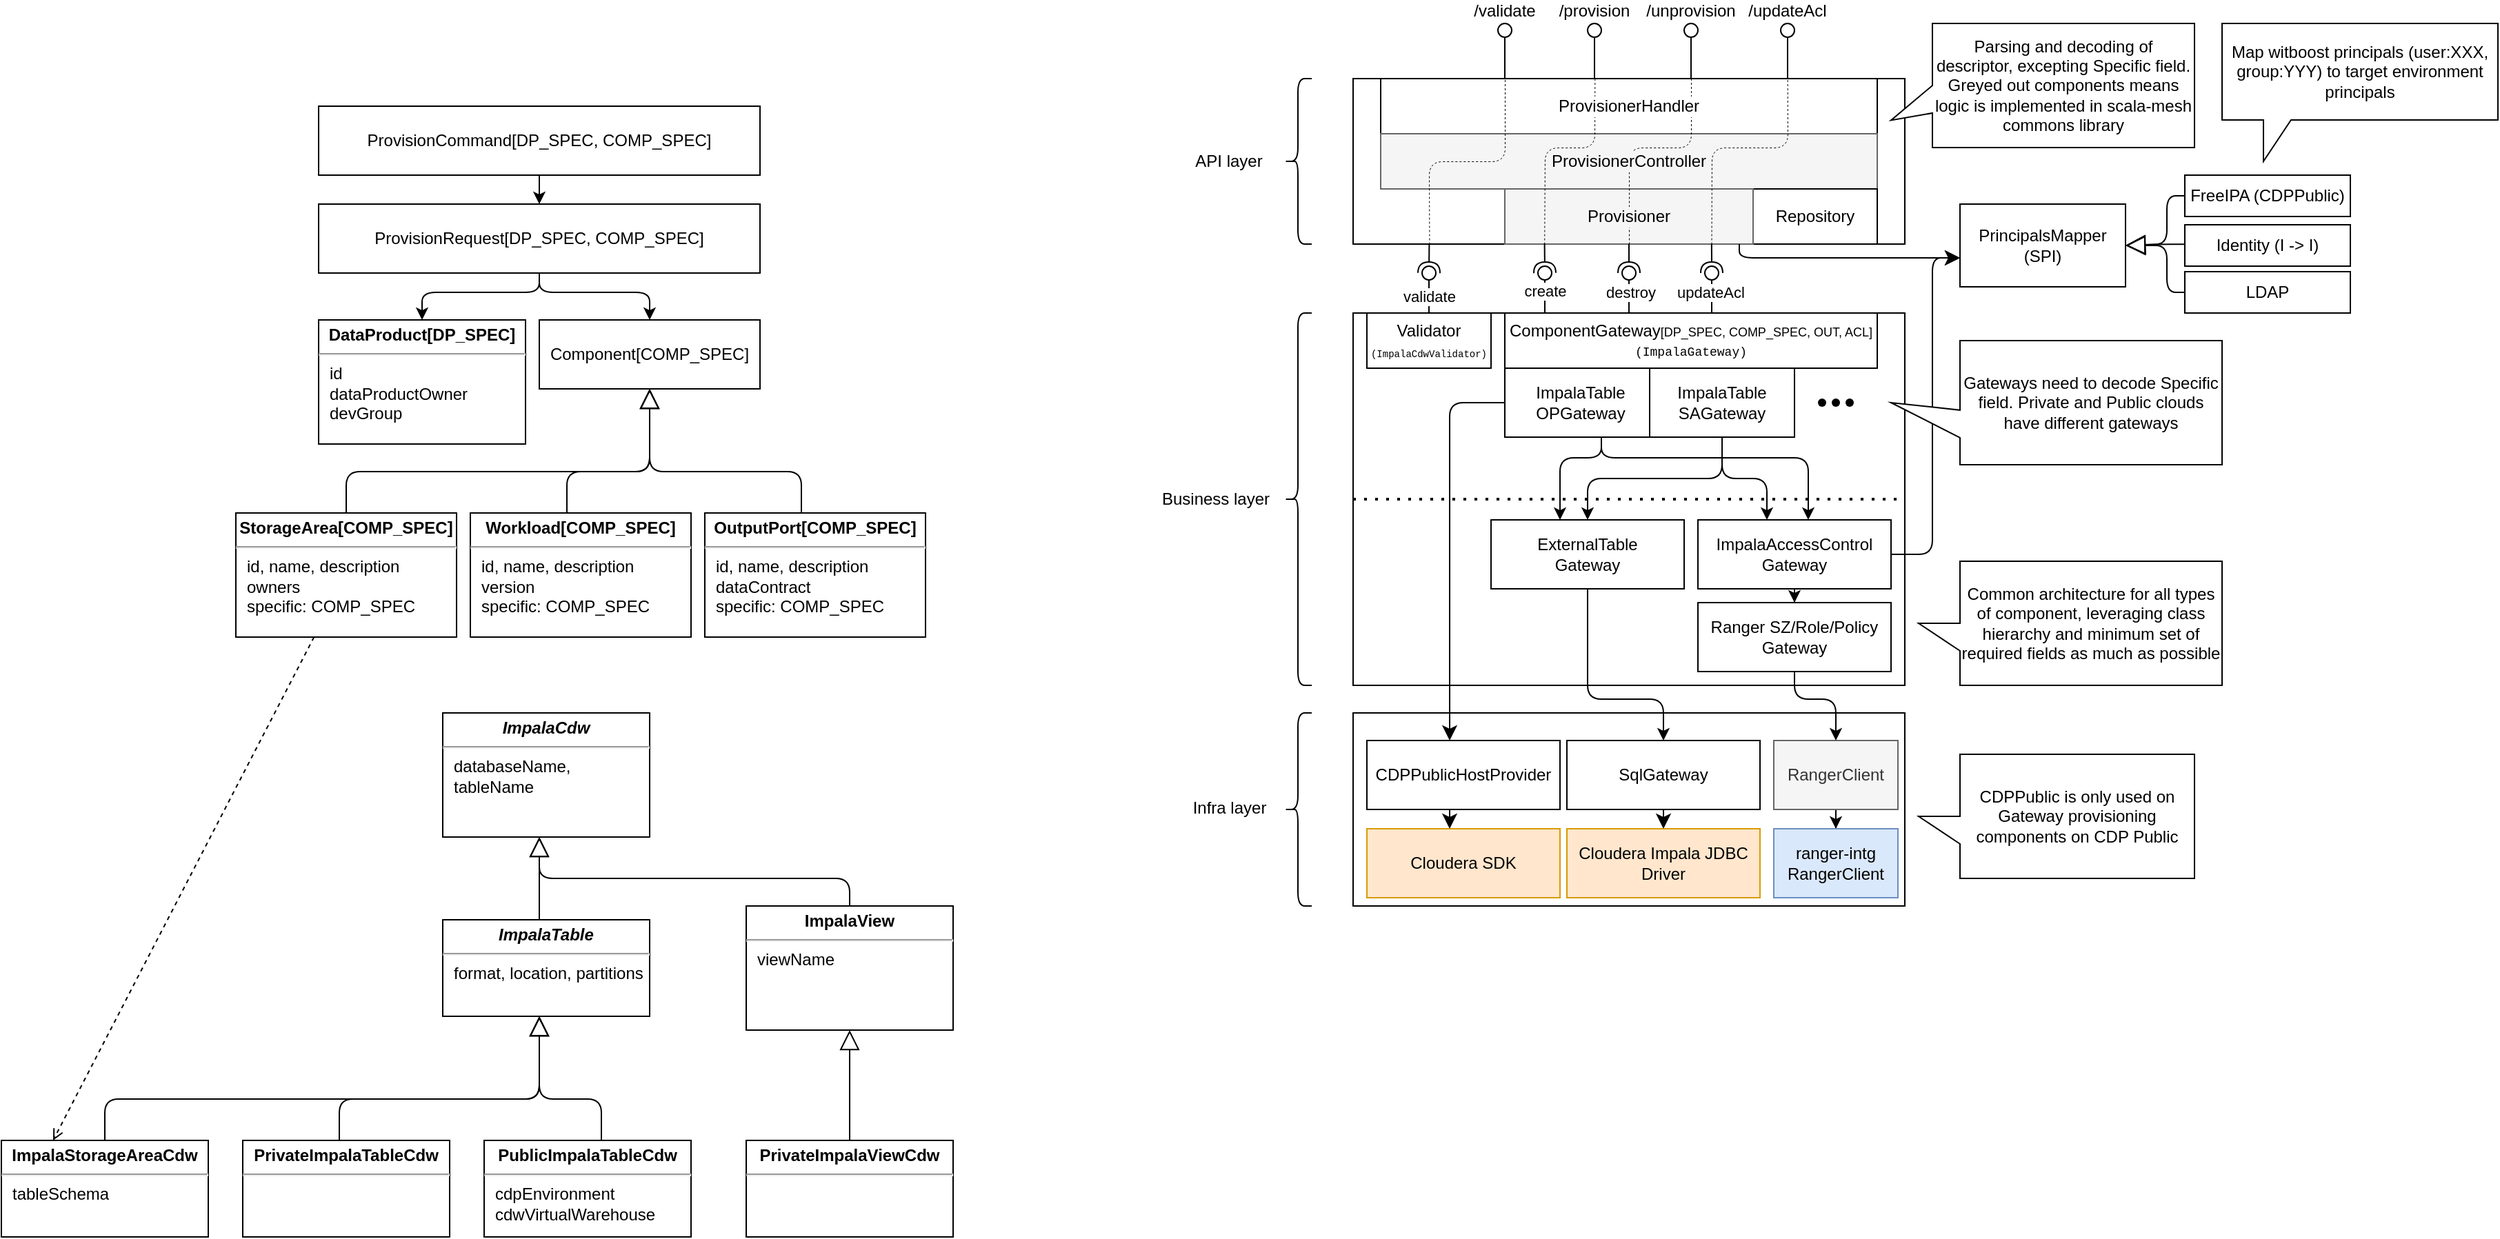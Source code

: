<mxfile version="21.2.8" type="device">
  <diagram name="Page-1" id="778nGikABLYzh-xob7s7">
    <mxGraphModel dx="2726" dy="998" grid="1" gridSize="10" guides="1" tooltips="1" connect="1" arrows="1" fold="1" page="1" pageScale="1" pageWidth="850" pageHeight="1100" math="0" shadow="0">
      <root>
        <mxCell id="0" />
        <mxCell id="1" parent="0" />
        <mxCell id="olzzQ1QHrfak2-U6HVVo-68" value="" style="rounded=0;whiteSpace=wrap;html=1;" parent="1" vertex="1">
          <mxGeometry x="160" y="580" width="400" height="140" as="geometry" />
        </mxCell>
        <mxCell id="olzzQ1QHrfak2-U6HVVo-1" value="" style="rounded=0;whiteSpace=wrap;html=1;" parent="1" vertex="1">
          <mxGeometry x="160" y="120" width="400" height="120" as="geometry" />
        </mxCell>
        <mxCell id="olzzQ1QHrfak2-U6HVVo-2" value="" style="shape=curlyBracket;whiteSpace=wrap;html=1;rounded=1;labelPosition=left;verticalLabelPosition=middle;align=right;verticalAlign=middle;" parent="1" vertex="1">
          <mxGeometry x="110" y="120" width="20" height="120" as="geometry" />
        </mxCell>
        <mxCell id="olzzQ1QHrfak2-U6HVVo-3" value="API layer" style="text;html=1;strokeColor=none;fillColor=none;align=center;verticalAlign=middle;whiteSpace=wrap;rounded=0;" parent="1" vertex="1">
          <mxGeometry x="40" y="165" width="60" height="30" as="geometry" />
        </mxCell>
        <mxCell id="olzzQ1QHrfak2-U6HVVo-4" value="" style="rounded=0;whiteSpace=wrap;html=1;" parent="1" vertex="1">
          <mxGeometry x="180" y="120" width="360" height="40" as="geometry" />
        </mxCell>
        <mxCell id="olzzQ1QHrfak2-U6HVVo-5" value="" style="rounded=0;whiteSpace=wrap;html=1;fillColor=#f5f5f5;fontColor=#333333;strokeColor=#666666;" parent="1" vertex="1">
          <mxGeometry x="180" y="160" width="360" height="40" as="geometry" />
        </mxCell>
        <mxCell id="olzzQ1QHrfak2-U6HVVo-7" value="Repository" style="rounded=0;whiteSpace=wrap;html=1;" parent="1" vertex="1">
          <mxGeometry x="450" y="200" width="90" height="40" as="geometry" />
        </mxCell>
        <mxCell id="olzzQ1QHrfak2-U6HVVo-8" value="" style="rounded=0;whiteSpace=wrap;html=1;fillColor=#f5f5f5;fontColor=#333333;strokeColor=#666666;" parent="1" vertex="1">
          <mxGeometry x="270" y="200" width="180" height="40" as="geometry" />
        </mxCell>
        <mxCell id="olzzQ1QHrfak2-U6HVVo-9" value="" style="rounded=0;whiteSpace=wrap;html=1;" parent="1" vertex="1">
          <mxGeometry x="160" y="290" width="400" height="270" as="geometry" />
        </mxCell>
        <mxCell id="olzzQ1QHrfak2-U6HVVo-10" value="ComponentGateway&lt;font style=&quot;font-size: 9px;&quot;&gt;[DP_SPEC, COMP_SPEC, OUT, ACL]&lt;/font&gt;&lt;br&gt;&lt;font style=&quot;font-size: 9px;&quot; face=&quot;Courier New&quot;&gt;(ImpalaGateway)&lt;/font&gt;" style="rounded=0;whiteSpace=wrap;html=1;" parent="1" vertex="1">
          <mxGeometry x="270" y="290" width="270" height="40" as="geometry" />
        </mxCell>
        <mxCell id="olzzQ1QHrfak2-U6HVVo-12" value="" style="rounded=0;orthogonalLoop=1;jettySize=auto;html=1;endArrow=halfCircle;endFill=0;entryX=0.5;entryY=0.5;endSize=6;strokeWidth=1;sketch=0;" parent="1" source="olzzQ1QHrfak2-U6HVVo-8" target="olzzQ1QHrfak2-U6HVVo-13" edge="1">
          <mxGeometry relative="1" as="geometry">
            <mxPoint x="310" y="275" as="sourcePoint" />
          </mxGeometry>
        </mxCell>
        <mxCell id="olzzQ1QHrfak2-U6HVVo-50" style="edgeStyle=orthogonalEdgeStyle;rounded=0;orthogonalLoop=1;jettySize=auto;html=1;endArrow=none;endFill=0;" parent="1" source="olzzQ1QHrfak2-U6HVVo-13" target="olzzQ1QHrfak2-U6HVVo-10" edge="1">
          <mxGeometry relative="1" as="geometry">
            <Array as="points">
              <mxPoint x="360" y="280" />
              <mxPoint x="360" y="280" />
            </Array>
          </mxGeometry>
        </mxCell>
        <mxCell id="olzzQ1QHrfak2-U6HVVo-51" value="destroy" style="edgeLabel;html=1;align=center;verticalAlign=middle;resizable=0;points=[];" parent="olzzQ1QHrfak2-U6HVVo-50" vertex="1" connectable="0">
          <mxGeometry x="-0.282" y="1" relative="1" as="geometry">
            <mxPoint as="offset" />
          </mxGeometry>
        </mxCell>
        <mxCell id="olzzQ1QHrfak2-U6HVVo-13" value="" style="ellipse;whiteSpace=wrap;html=1;align=center;aspect=fixed;resizable=0;points=[];outlineConnect=0;sketch=0;" parent="1" vertex="1">
          <mxGeometry x="355" y="256" width="10" height="10" as="geometry" />
        </mxCell>
        <mxCell id="olzzQ1QHrfak2-U6HVVo-18" value="" style="rounded=0;orthogonalLoop=1;jettySize=auto;html=1;endArrow=halfCircle;endFill=0;entryX=0.5;entryY=0.5;endSize=6;strokeWidth=1;sketch=0;exitX=0.833;exitY=1.001;exitDx=0;exitDy=0;exitPerimeter=0;" parent="1" source="olzzQ1QHrfak2-U6HVVo-8" target="olzzQ1QHrfak2-U6HVVo-19" edge="1">
          <mxGeometry relative="1" as="geometry">
            <mxPoint x="445" y="275" as="sourcePoint" />
          </mxGeometry>
        </mxCell>
        <mxCell id="olzzQ1QHrfak2-U6HVVo-52" style="edgeStyle=orthogonalEdgeStyle;rounded=0;orthogonalLoop=1;jettySize=auto;html=1;endArrow=none;endFill=0;" parent="1" source="olzzQ1QHrfak2-U6HVVo-19" target="olzzQ1QHrfak2-U6HVVo-10" edge="1">
          <mxGeometry relative="1" as="geometry">
            <Array as="points">
              <mxPoint x="420" y="290" />
              <mxPoint x="420" y="290" />
            </Array>
          </mxGeometry>
        </mxCell>
        <mxCell id="olzzQ1QHrfak2-U6HVVo-53" value="updateAcl" style="edgeLabel;html=1;align=center;verticalAlign=middle;resizable=0;points=[];" parent="olzzQ1QHrfak2-U6HVVo-52" vertex="1" connectable="0">
          <mxGeometry x="-0.244" y="-1" relative="1" as="geometry">
            <mxPoint as="offset" />
          </mxGeometry>
        </mxCell>
        <mxCell id="olzzQ1QHrfak2-U6HVVo-19" value="" style="ellipse;whiteSpace=wrap;html=1;align=center;aspect=fixed;resizable=0;points=[];outlineConnect=0;sketch=0;" parent="1" vertex="1">
          <mxGeometry x="415" y="256" width="10" height="10" as="geometry" />
        </mxCell>
        <mxCell id="olzzQ1QHrfak2-U6HVVo-24" value="" style="rounded=0;orthogonalLoop=1;jettySize=auto;html=1;endArrow=halfCircle;endFill=0;entryX=0.5;entryY=0.5;endSize=6;strokeWidth=1;sketch=0;exitX=0.16;exitY=0.992;exitDx=0;exitDy=0;exitPerimeter=0;" parent="1" source="olzzQ1QHrfak2-U6HVVo-8" target="olzzQ1QHrfak2-U6HVVo-25" edge="1">
          <mxGeometry relative="1" as="geometry">
            <mxPoint x="310" y="285" as="sourcePoint" />
          </mxGeometry>
        </mxCell>
        <mxCell id="olzzQ1QHrfak2-U6HVVo-48" style="edgeStyle=orthogonalEdgeStyle;rounded=0;orthogonalLoop=1;jettySize=auto;html=1;endArrow=none;endFill=0;" parent="1" source="olzzQ1QHrfak2-U6HVVo-25" target="olzzQ1QHrfak2-U6HVVo-10" edge="1">
          <mxGeometry relative="1" as="geometry">
            <Array as="points">
              <mxPoint x="299" y="290" />
              <mxPoint x="299" y="290" />
            </Array>
          </mxGeometry>
        </mxCell>
        <mxCell id="olzzQ1QHrfak2-U6HVVo-49" value="create" style="edgeLabel;html=1;align=center;verticalAlign=middle;resizable=0;points=[];" parent="olzzQ1QHrfak2-U6HVVo-48" vertex="1" connectable="0">
          <mxGeometry x="-0.337" relative="1" as="geometry">
            <mxPoint as="offset" />
          </mxGeometry>
        </mxCell>
        <mxCell id="olzzQ1QHrfak2-U6HVVo-25" value="" style="ellipse;whiteSpace=wrap;html=1;align=center;aspect=fixed;resizable=0;points=[];outlineConnect=0;sketch=0;" parent="1" vertex="1">
          <mxGeometry x="294" y="256" width="10" height="10" as="geometry" />
        </mxCell>
        <mxCell id="olzzQ1QHrfak2-U6HVVo-26" value="" style="rounded=0;orthogonalLoop=1;jettySize=auto;html=1;endArrow=none;endFill=0;sketch=0;sourcePerimeterSpacing=0;targetPerimeterSpacing=0;exitX=0.25;exitY=0;exitDx=0;exitDy=0;" parent="1" source="olzzQ1QHrfak2-U6HVVo-4" target="olzzQ1QHrfak2-U6HVVo-28" edge="1">
          <mxGeometry relative="1" as="geometry">
            <mxPoint x="254" y="65" as="sourcePoint" />
            <mxPoint x="350" y="80" as="targetPoint" />
          </mxGeometry>
        </mxCell>
        <mxCell id="olzzQ1QHrfak2-U6HVVo-28" value="/validate" style="ellipse;whiteSpace=wrap;html=1;align=center;aspect=fixed;resizable=0;points=[];outlineConnect=0;sketch=0;labelPosition=center;verticalLabelPosition=top;verticalAlign=bottom;" parent="1" vertex="1">
          <mxGeometry x="265" y="80" width="10" height="10" as="geometry" />
        </mxCell>
        <mxCell id="olzzQ1QHrfak2-U6HVVo-34" style="edgeStyle=orthogonalEdgeStyle;rounded=0;orthogonalLoop=1;jettySize=auto;html=1;endArrow=none;endFill=0;" parent="1" source="olzzQ1QHrfak2-U6HVVo-31" target="olzzQ1QHrfak2-U6HVVo-4" edge="1">
          <mxGeometry relative="1" as="geometry">
            <Array as="points">
              <mxPoint x="335" y="120" />
              <mxPoint x="335" y="120" />
            </Array>
          </mxGeometry>
        </mxCell>
        <mxCell id="olzzQ1QHrfak2-U6HVVo-31" value="/provision" style="ellipse;whiteSpace=wrap;html=1;align=center;aspect=fixed;resizable=0;points=[];outlineConnect=0;sketch=0;labelPosition=center;verticalLabelPosition=top;verticalAlign=bottom;direction=south;" parent="1" vertex="1">
          <mxGeometry x="330" y="80" width="10" height="10" as="geometry" />
        </mxCell>
        <mxCell id="olzzQ1QHrfak2-U6HVVo-35" style="edgeStyle=orthogonalEdgeStyle;rounded=0;orthogonalLoop=1;jettySize=auto;html=1;endArrow=none;endFill=0;" parent="1" source="olzzQ1QHrfak2-U6HVVo-32" target="olzzQ1QHrfak2-U6HVVo-4" edge="1">
          <mxGeometry relative="1" as="geometry">
            <Array as="points">
              <mxPoint x="405" y="110" />
              <mxPoint x="405" y="110" />
            </Array>
          </mxGeometry>
        </mxCell>
        <mxCell id="olzzQ1QHrfak2-U6HVVo-32" value="/unprovision" style="ellipse;whiteSpace=wrap;html=1;align=center;aspect=fixed;resizable=0;points=[];outlineConnect=0;sketch=0;labelPosition=center;verticalLabelPosition=top;verticalAlign=bottom;" parent="1" vertex="1">
          <mxGeometry x="400" y="80" width="10" height="10" as="geometry" />
        </mxCell>
        <mxCell id="olzzQ1QHrfak2-U6HVVo-36" style="edgeStyle=orthogonalEdgeStyle;rounded=0;orthogonalLoop=1;jettySize=auto;html=1;endArrow=none;endFill=0;" parent="1" source="olzzQ1QHrfak2-U6HVVo-33" target="olzzQ1QHrfak2-U6HVVo-4" edge="1">
          <mxGeometry relative="1" as="geometry">
            <Array as="points">
              <mxPoint x="475" y="110" />
              <mxPoint x="475" y="110" />
            </Array>
          </mxGeometry>
        </mxCell>
        <mxCell id="olzzQ1QHrfak2-U6HVVo-33" value="/updateAcl" style="ellipse;whiteSpace=wrap;html=1;align=center;aspect=fixed;resizable=0;points=[];outlineConnect=0;sketch=0;labelPosition=center;verticalLabelPosition=top;verticalAlign=bottom;" parent="1" vertex="1">
          <mxGeometry x="470" y="80" width="10" height="10" as="geometry" />
        </mxCell>
        <mxCell id="olzzQ1QHrfak2-U6HVVo-37" value="" style="endArrow=none;html=1;rounded=1;entryX=0.25;entryY=0;entryDx=0;entryDy=0;dashed=1;strokeWidth=0.5;exitX=0.138;exitY=1;exitDx=0;exitDy=0;exitPerimeter=0;" parent="1" source="olzzQ1QHrfak2-U6HVVo-1" target="olzzQ1QHrfak2-U6HVVo-4" edge="1">
          <mxGeometry width="50" height="50" relative="1" as="geometry">
            <mxPoint x="180" y="100" as="sourcePoint" />
            <mxPoint x="230" y="50" as="targetPoint" />
            <Array as="points">
              <mxPoint x="215" y="180" />
              <mxPoint x="270" y="180" />
            </Array>
          </mxGeometry>
        </mxCell>
        <mxCell id="olzzQ1QHrfak2-U6HVVo-38" value="" style="endArrow=none;html=1;rounded=1;exitX=0.159;exitY=1.001;exitDx=0;exitDy=0;dashed=1;entryX=0.431;entryY=0.001;entryDx=0;entryDy=0;entryPerimeter=0;exitPerimeter=0;strokeWidth=0.5;" parent="1" source="olzzQ1QHrfak2-U6HVVo-8" target="olzzQ1QHrfak2-U6HVVo-4" edge="1">
          <mxGeometry width="50" height="50" relative="1" as="geometry">
            <mxPoint x="298.26" y="240.2" as="sourcePoint" />
            <mxPoint x="334.08" y="120.2" as="targetPoint" />
            <Array as="points">
              <mxPoint x="299" y="170" />
              <mxPoint x="335" y="170" />
            </Array>
          </mxGeometry>
        </mxCell>
        <mxCell id="olzzQ1QHrfak2-U6HVVo-44" value="" style="endArrow=none;html=1;rounded=1;exitX=0.5;exitY=1;exitDx=0;exitDy=0;dashed=1;entryX=0.625;entryY=0.007;entryDx=0;entryDy=0;entryPerimeter=0;strokeWidth=0.5;" parent="1" source="olzzQ1QHrfak2-U6HVVo-8" target="olzzQ1QHrfak2-U6HVVo-4" edge="1">
          <mxGeometry width="50" height="50" relative="1" as="geometry">
            <mxPoint x="309" y="250" as="sourcePoint" />
            <mxPoint x="345" y="130" as="targetPoint" />
            <Array as="points">
              <mxPoint x="360" y="170" />
              <mxPoint x="405" y="170" />
            </Array>
          </mxGeometry>
        </mxCell>
        <mxCell id="olzzQ1QHrfak2-U6HVVo-45" value="" style="endArrow=none;html=1;rounded=1;exitX=0.832;exitY=1;exitDx=0;exitDy=0;dashed=1;entryX=0.819;entryY=-0.005;entryDx=0;entryDy=0;entryPerimeter=0;exitPerimeter=0;strokeWidth=0.5;" parent="1" source="olzzQ1QHrfak2-U6HVVo-8" target="olzzQ1QHrfak2-U6HVVo-4" edge="1">
          <mxGeometry width="50" height="50" relative="1" as="geometry">
            <mxPoint x="370" y="250" as="sourcePoint" />
            <mxPoint x="415" y="130" as="targetPoint" />
            <Array as="points">
              <mxPoint x="420" y="170" />
              <mxPoint x="475" y="170" />
            </Array>
          </mxGeometry>
        </mxCell>
        <mxCell id="olzzQ1QHrfak2-U6HVVo-43" value="ProvisionerController" style="text;html=1;strokeColor=none;fillColor=none;align=center;verticalAlign=middle;whiteSpace=wrap;rounded=0;labelBackgroundColor=#f5f5f5;" parent="1" vertex="1">
          <mxGeometry x="330" y="165" width="60" height="30" as="geometry" />
        </mxCell>
        <mxCell id="olzzQ1QHrfak2-U6HVVo-46" value="Provisioner" style="text;strokeColor=none;fillColor=none;align=center;verticalAlign=middle;whiteSpace=wrap;rounded=0;labelBackgroundColor=#f5f5f5;" parent="1" vertex="1">
          <mxGeometry x="330" y="205" width="60" height="30" as="geometry" />
        </mxCell>
        <mxCell id="olzzQ1QHrfak2-U6HVVo-47" value="" style="shape=curlyBracket;whiteSpace=wrap;html=1;rounded=1;labelPosition=left;verticalLabelPosition=middle;align=right;verticalAlign=middle;" parent="1" vertex="1">
          <mxGeometry x="110" y="290" width="20" height="270" as="geometry" />
        </mxCell>
        <mxCell id="olzzQ1QHrfak2-U6HVVo-6" value="Validator&lt;br&gt;&lt;font style=&quot;font-size: 7px;&quot; face=&quot;Courier New&quot;&gt;(ImpalaCdwValidator)&lt;/font&gt;" style="rounded=0;whiteSpace=wrap;html=1;" parent="1" vertex="1">
          <mxGeometry x="170" y="290" width="90" height="40" as="geometry" />
        </mxCell>
        <mxCell id="olzzQ1QHrfak2-U6HVVo-55" value="validate" style="rounded=0;orthogonalLoop=1;jettySize=auto;html=1;endArrow=none;endFill=0;sketch=0;sourcePerimeterSpacing=0;targetPerimeterSpacing=0;" parent="1" source="olzzQ1QHrfak2-U6HVVo-6" target="olzzQ1QHrfak2-U6HVVo-57" edge="1">
          <mxGeometry relative="1" as="geometry">
            <mxPoint x="180" y="261" as="sourcePoint" />
          </mxGeometry>
        </mxCell>
        <mxCell id="olzzQ1QHrfak2-U6HVVo-56" value="" style="rounded=0;orthogonalLoop=1;jettySize=auto;html=1;endArrow=halfCircle;endFill=0;entryX=0.5;entryY=0.5;endSize=6;strokeWidth=1;sketch=0;exitX=0.138;exitY=1;exitDx=0;exitDy=0;exitPerimeter=0;" parent="1" source="olzzQ1QHrfak2-U6HVVo-1" target="olzzQ1QHrfak2-U6HVVo-57" edge="1">
          <mxGeometry relative="1" as="geometry">
            <mxPoint x="220" y="261" as="sourcePoint" />
          </mxGeometry>
        </mxCell>
        <mxCell id="olzzQ1QHrfak2-U6HVVo-57" value="" style="ellipse;whiteSpace=wrap;html=1;align=center;aspect=fixed;resizable=0;points=[];outlineConnect=0;sketch=0;" parent="1" vertex="1">
          <mxGeometry x="210" y="256" width="10" height="10" as="geometry" />
        </mxCell>
        <mxCell id="olzzQ1QHrfak2-U6HVVo-58" value="Business layer" style="text;html=1;align=center;verticalAlign=middle;resizable=0;points=[];autosize=1;strokeColor=none;fillColor=none;" parent="1" vertex="1">
          <mxGeometry x="10" y="410" width="100" height="30" as="geometry" />
        </mxCell>
        <mxCell id="olzzQ1QHrfak2-U6HVVo-75" style="edgeStyle=orthogonalEdgeStyle;rounded=1;orthogonalLoop=1;jettySize=auto;html=1;" parent="1" source="olzzQ1QHrfak2-U6HVVo-59" target="olzzQ1QHrfak2-U6HVVo-65" edge="1">
          <mxGeometry relative="1" as="geometry">
            <mxPoint x="340" y="378" as="sourcePoint" />
            <mxPoint x="310" y="398" as="targetPoint" />
            <Array as="points">
              <mxPoint x="340" y="395" />
              <mxPoint x="490" y="395" />
            </Array>
          </mxGeometry>
        </mxCell>
        <mxCell id="olzzQ1QHrfak2-U6HVVo-76" style="edgeStyle=orthogonalEdgeStyle;rounded=1;orthogonalLoop=1;jettySize=auto;html=1;" parent="1" source="olzzQ1QHrfak2-U6HVVo-59" target="olzzQ1QHrfak2-U6HVVo-66" edge="1">
          <mxGeometry relative="1" as="geometry">
            <Array as="points">
              <mxPoint x="340" y="395" />
              <mxPoint x="310" y="395" />
            </Array>
          </mxGeometry>
        </mxCell>
        <mxCell id="olzzQ1QHrfak2-U6HVVo-59" value="ImpalaTable&lt;br&gt;OPGateway" style="rounded=0;whiteSpace=wrap;html=1;" parent="1" vertex="1">
          <mxGeometry x="270" y="330" width="110" height="50" as="geometry" />
        </mxCell>
        <mxCell id="olzzQ1QHrfak2-U6HVVo-77" style="edgeStyle=orthogonalEdgeStyle;rounded=1;orthogonalLoop=1;jettySize=auto;html=1;" parent="1" source="olzzQ1QHrfak2-U6HVVo-60" target="olzzQ1QHrfak2-U6HVVo-65" edge="1">
          <mxGeometry relative="1" as="geometry">
            <Array as="points">
              <mxPoint x="427" y="410" />
              <mxPoint x="460" y="410" />
            </Array>
          </mxGeometry>
        </mxCell>
        <mxCell id="olzzQ1QHrfak2-U6HVVo-78" style="edgeStyle=orthogonalEdgeStyle;rounded=1;orthogonalLoop=1;jettySize=auto;html=1;" parent="1" source="olzzQ1QHrfak2-U6HVVo-60" target="olzzQ1QHrfak2-U6HVVo-66" edge="1">
          <mxGeometry relative="1" as="geometry">
            <Array as="points">
              <mxPoint x="427" y="410" />
              <mxPoint x="330" y="410" />
            </Array>
          </mxGeometry>
        </mxCell>
        <mxCell id="olzzQ1QHrfak2-U6HVVo-60" value="ImpalaTable&lt;br&gt;SAGateway" style="rounded=0;whiteSpace=wrap;html=1;" parent="1" vertex="1">
          <mxGeometry x="375" y="330" width="105" height="50" as="geometry" />
        </mxCell>
        <mxCell id="olzzQ1QHrfak2-U6HVVo-64" value="" style="group" parent="1" vertex="1" connectable="0">
          <mxGeometry x="490" y="345" width="40" height="20" as="geometry" />
        </mxCell>
        <mxCell id="olzzQ1QHrfak2-U6HVVo-61" value="" style="shape=waypoint;sketch=0;size=6;pointerEvents=1;points=[];fillColor=none;resizable=0;rotatable=0;perimeter=centerPerimeter;snapToPoint=1;" parent="olzzQ1QHrfak2-U6HVVo-64" vertex="1">
          <mxGeometry width="20" height="20" as="geometry" />
        </mxCell>
        <mxCell id="olzzQ1QHrfak2-U6HVVo-62" value="" style="shape=waypoint;sketch=0;size=6;pointerEvents=1;points=[];fillColor=none;resizable=0;rotatable=0;perimeter=centerPerimeter;snapToPoint=1;" parent="olzzQ1QHrfak2-U6HVVo-64" vertex="1">
          <mxGeometry x="10" width="20" height="20" as="geometry" />
        </mxCell>
        <mxCell id="olzzQ1QHrfak2-U6HVVo-63" value="" style="shape=waypoint;sketch=0;size=6;pointerEvents=1;points=[];fillColor=none;resizable=0;rotatable=0;perimeter=centerPerimeter;snapToPoint=1;" parent="olzzQ1QHrfak2-U6HVVo-64" vertex="1">
          <mxGeometry x="20" width="20" height="20" as="geometry" />
        </mxCell>
        <mxCell id="olzzQ1QHrfak2-U6HVVo-74" style="edgeStyle=orthogonalEdgeStyle;rounded=0;orthogonalLoop=1;jettySize=auto;html=1;" parent="1" source="olzzQ1QHrfak2-U6HVVo-65" target="olzzQ1QHrfak2-U6HVVo-67" edge="1">
          <mxGeometry relative="1" as="geometry" />
        </mxCell>
        <mxCell id="olzzQ1QHrfak2-U6HVVo-65" value="ImpalaAccessControl&lt;br&gt;Gateway" style="rounded=0;whiteSpace=wrap;html=1;" parent="1" vertex="1">
          <mxGeometry x="410" y="440" width="140" height="50" as="geometry" />
        </mxCell>
        <mxCell id="olzzQ1QHrfak2-U6HVVo-66" value="ExternalTable&lt;br&gt;Gateway" style="rounded=0;whiteSpace=wrap;html=1;" parent="1" vertex="1">
          <mxGeometry x="260" y="440" width="140" height="50" as="geometry" />
        </mxCell>
        <mxCell id="olzzQ1QHrfak2-U6HVVo-67" value="Ranger SZ/Role/Policy&lt;br&gt;Gateway" style="rounded=0;whiteSpace=wrap;html=1;" parent="1" vertex="1">
          <mxGeometry x="410" y="500" width="140" height="50" as="geometry" />
        </mxCell>
        <mxCell id="olzzQ1QHrfak2-U6HVVo-90" style="edgeStyle=orthogonalEdgeStyle;rounded=0;orthogonalLoop=1;jettySize=auto;html=1;" parent="1" source="olzzQ1QHrfak2-U6HVVo-69" target="olzzQ1QHrfak2-U6HVVo-89" edge="1">
          <mxGeometry relative="1" as="geometry" />
        </mxCell>
        <mxCell id="olzzQ1QHrfak2-U6HVVo-69" value="RangerClient" style="rounded=0;whiteSpace=wrap;html=1;fillColor=#f5f5f5;strokeColor=#666666;fontColor=#333333;" parent="1" vertex="1">
          <mxGeometry x="465" y="600" width="90" height="50" as="geometry" />
        </mxCell>
        <mxCell id="olzzQ1QHrfak2-U6HVVo-70" value="CDPPublicHostProvider" style="rounded=0;whiteSpace=wrap;html=1;" parent="1" vertex="1">
          <mxGeometry x="170" y="600" width="140" height="50" as="geometry" />
        </mxCell>
        <mxCell id="olzzQ1QHrfak2-U6HVVo-71" value="SqlGateway" style="rounded=0;whiteSpace=wrap;html=1;" parent="1" vertex="1">
          <mxGeometry x="315" y="600" width="140" height="50" as="geometry" />
        </mxCell>
        <mxCell id="olzzQ1QHrfak2-U6HVVo-72" value="Cloudera Impala JDBC Driver" style="rounded=0;whiteSpace=wrap;html=1;fillColor=#ffe6cc;strokeColor=#d79b00;" parent="1" vertex="1">
          <mxGeometry x="315" y="664" width="140" height="50" as="geometry" />
        </mxCell>
        <mxCell id="olzzQ1QHrfak2-U6HVVo-73" style="edgeStyle=orthogonalEdgeStyle;rounded=1;orthogonalLoop=1;jettySize=auto;html=1;" parent="1" source="olzzQ1QHrfak2-U6HVVo-67" target="olzzQ1QHrfak2-U6HVVo-69" edge="1">
          <mxGeometry relative="1" as="geometry">
            <Array as="points">
              <mxPoint x="480" y="570" />
              <mxPoint x="510" y="570" />
            </Array>
          </mxGeometry>
        </mxCell>
        <mxCell id="olzzQ1QHrfak2-U6HVVo-79" style="edgeStyle=orthogonalEdgeStyle;rounded=1;orthogonalLoop=1;jettySize=auto;html=1;" parent="1" source="olzzQ1QHrfak2-U6HVVo-66" target="olzzQ1QHrfak2-U6HVVo-71" edge="1">
          <mxGeometry relative="1" as="geometry">
            <Array as="points">
              <mxPoint x="330" y="570" />
              <mxPoint x="385" y="570" />
            </Array>
          </mxGeometry>
        </mxCell>
        <mxCell id="olzzQ1QHrfak2-U6HVVo-81" value="" style="edgeStyle=elbowEdgeStyle;elbow=vertical;endArrow=classic;html=1;curved=0;rounded=0;endSize=8;startSize=8;" parent="1" source="olzzQ1QHrfak2-U6HVVo-71" target="olzzQ1QHrfak2-U6HVVo-72" edge="1">
          <mxGeometry width="50" height="50" relative="1" as="geometry">
            <mxPoint x="490" y="670" as="sourcePoint" />
            <mxPoint x="540" y="620" as="targetPoint" />
          </mxGeometry>
        </mxCell>
        <mxCell id="olzzQ1QHrfak2-U6HVVo-82" value="Cloudera SDK" style="rounded=0;whiteSpace=wrap;html=1;fillColor=#ffe6cc;strokeColor=#d79b00;" parent="1" vertex="1">
          <mxGeometry x="170" y="664" width="140" height="50" as="geometry" />
        </mxCell>
        <mxCell id="olzzQ1QHrfak2-U6HVVo-85" value="" style="edgeStyle=elbowEdgeStyle;elbow=vertical;endArrow=classic;html=1;curved=0;rounded=0;endSize=8;startSize=8;" parent="1" source="olzzQ1QHrfak2-U6HVVo-70" target="olzzQ1QHrfak2-U6HVVo-82" edge="1">
          <mxGeometry width="50" height="50" relative="1" as="geometry">
            <mxPoint x="230" y="660" as="sourcePoint" />
            <mxPoint x="280" y="610" as="targetPoint" />
            <Array as="points">
              <mxPoint x="230" y="660" />
            </Array>
          </mxGeometry>
        </mxCell>
        <mxCell id="olzzQ1QHrfak2-U6HVVo-86" value="" style="edgeStyle=elbowEdgeStyle;elbow=vertical;endArrow=classic;html=1;rounded=1;endSize=8;startSize=8;" parent="1" source="olzzQ1QHrfak2-U6HVVo-59" target="olzzQ1QHrfak2-U6HVVo-70" edge="1">
          <mxGeometry width="50" height="50" relative="1" as="geometry">
            <mxPoint x="230" y="570" as="sourcePoint" />
            <mxPoint x="280" y="520" as="targetPoint" />
            <Array as="points">
              <mxPoint x="230" y="355" />
              <mxPoint x="-100" y="500" />
              <mxPoint x="230" y="355" />
              <mxPoint x="250" y="360" />
            </Array>
          </mxGeometry>
        </mxCell>
        <mxCell id="olzzQ1QHrfak2-U6HVVo-87" value="" style="shape=curlyBracket;whiteSpace=wrap;html=1;rounded=1;labelPosition=left;verticalLabelPosition=middle;align=right;verticalAlign=middle;" parent="1" vertex="1">
          <mxGeometry x="110" y="580" width="20" height="140" as="geometry" />
        </mxCell>
        <mxCell id="olzzQ1QHrfak2-U6HVVo-88" value="Infra layer" style="text;html=1;align=center;verticalAlign=middle;resizable=0;points=[];autosize=1;strokeColor=none;fillColor=none;" parent="1" vertex="1">
          <mxGeometry x="30" y="634" width="80" height="30" as="geometry" />
        </mxCell>
        <mxCell id="olzzQ1QHrfak2-U6HVVo-89" value="ranger-intg&lt;br&gt;RangerClient" style="rounded=0;whiteSpace=wrap;html=1;fillColor=#dae8fc;strokeColor=#6c8ebf;" parent="1" vertex="1">
          <mxGeometry x="465" y="664" width="90" height="50" as="geometry" />
        </mxCell>
        <mxCell id="olzzQ1QHrfak2-U6HVVo-93" value="Parsing and decoding of descriptor, excepting Specific field. Greyed out components means logic is implemented in scala-mesh commons library" style="shape=callout;whiteSpace=wrap;html=1;perimeter=calloutPerimeter;direction=south;position2=0.78;" parent="1" vertex="1">
          <mxGeometry x="550" y="80" width="220" height="90" as="geometry" />
        </mxCell>
        <mxCell id="olzzQ1QHrfak2-U6HVVo-95" value="Common architecture for all types of component, leveraging class hierarchy and minimum set of required fields as much as possible" style="shape=callout;whiteSpace=wrap;html=1;perimeter=calloutPerimeter;direction=south;" parent="1" vertex="1">
          <mxGeometry x="570" y="470" width="220" height="90" as="geometry" />
        </mxCell>
        <mxCell id="olzzQ1QHrfak2-U6HVVo-97" value="CDPPublic is only used on Gateway provisioning components on CDP Public" style="shape=callout;whiteSpace=wrap;html=1;perimeter=calloutPerimeter;direction=south;" parent="1" vertex="1">
          <mxGeometry x="570" y="610" width="200" height="90" as="geometry" />
        </mxCell>
        <mxCell id="olzzQ1QHrfak2-U6HVVo-98" value="PrincipalsMapper&lt;br&gt;(SPI)" style="rounded=0;whiteSpace=wrap;html=1;" parent="1" vertex="1">
          <mxGeometry x="600" y="211" width="120" height="60" as="geometry" />
        </mxCell>
        <mxCell id="olzzQ1QHrfak2-U6HVVo-99" value="" style="edgeStyle=elbowEdgeStyle;elbow=vertical;endArrow=classic;html=1;rounded=1;endSize=8;startSize=8;" parent="1" source="olzzQ1QHrfak2-U6HVVo-8" target="olzzQ1QHrfak2-U6HVVo-98" edge="1">
          <mxGeometry width="50" height="50" relative="1" as="geometry">
            <mxPoint x="500" y="290" as="sourcePoint" />
            <mxPoint x="550" y="240" as="targetPoint" />
            <Array as="points">
              <mxPoint x="440" y="250" />
              <mxPoint x="490" y="270" />
              <mxPoint x="520" y="250" />
            </Array>
          </mxGeometry>
        </mxCell>
        <mxCell id="olzzQ1QHrfak2-U6HVVo-101" value="" style="edgeStyle=elbowEdgeStyle;elbow=horizontal;endArrow=classic;html=1;rounded=1;endSize=8;startSize=8;" parent="1" source="olzzQ1QHrfak2-U6HVVo-65" target="olzzQ1QHrfak2-U6HVVo-98" edge="1">
          <mxGeometry width="50" height="50" relative="1" as="geometry">
            <mxPoint x="600" y="330" as="sourcePoint" />
            <mxPoint x="650" y="280" as="targetPoint" />
            <Array as="points">
              <mxPoint x="580" y="250" />
              <mxPoint x="570" y="280" />
            </Array>
          </mxGeometry>
        </mxCell>
        <mxCell id="olzzQ1QHrfak2-U6HVVo-94" value="Gateways need to decode Specific field. Private and Public clouds have different gateways" style="shape=callout;whiteSpace=wrap;html=1;perimeter=calloutPerimeter;direction=south;size=50;position=0.56;" parent="1" vertex="1">
          <mxGeometry x="550" y="310" width="240" height="90" as="geometry" />
        </mxCell>
        <mxCell id="olzzQ1QHrfak2-U6HVVo-102" value="FreeIPA (CDPPublic)" style="rounded=0;whiteSpace=wrap;html=1;" parent="1" vertex="1">
          <mxGeometry x="763" y="190" width="120" height="30" as="geometry" />
        </mxCell>
        <mxCell id="olzzQ1QHrfak2-U6HVVo-103" value="Identity (I -&amp;gt; I)" style="rounded=0;whiteSpace=wrap;html=1;" parent="1" vertex="1">
          <mxGeometry x="763" y="226" width="120" height="30" as="geometry" />
        </mxCell>
        <mxCell id="olzzQ1QHrfak2-U6HVVo-104" value="LDAP" style="rounded=0;whiteSpace=wrap;html=1;" parent="1" vertex="1">
          <mxGeometry x="763" y="260" width="120" height="30" as="geometry" />
        </mxCell>
        <mxCell id="olzzQ1QHrfak2-U6HVVo-105" value="" style="endArrow=block;endSize=12;endFill=0;html=1;rounded=1;entryX=1;entryY=0.5;entryDx=0;entryDy=0;" parent="1" source="olzzQ1QHrfak2-U6HVVo-102" target="olzzQ1QHrfak2-U6HVVo-98" edge="1">
          <mxGeometry width="160" relative="1" as="geometry">
            <mxPoint x="790" y="320" as="sourcePoint" />
            <mxPoint x="950" y="320" as="targetPoint" />
            <Array as="points">
              <mxPoint x="750" y="205" />
              <mxPoint x="750" y="240" />
            </Array>
          </mxGeometry>
        </mxCell>
        <mxCell id="olzzQ1QHrfak2-U6HVVo-106" value="" style="endArrow=block;endSize=12;endFill=0;html=1;rounded=1;entryX=1;entryY=0.5;entryDx=0;entryDy=0;" parent="1" source="olzzQ1QHrfak2-U6HVVo-103" target="olzzQ1QHrfak2-U6HVVo-98" edge="1">
          <mxGeometry width="160" relative="1" as="geometry">
            <mxPoint x="780" y="215" as="sourcePoint" />
            <mxPoint x="730" y="260" as="targetPoint" />
            <Array as="points">
              <mxPoint x="750" y="240" />
            </Array>
          </mxGeometry>
        </mxCell>
        <mxCell id="olzzQ1QHrfak2-U6HVVo-107" value="" style="endArrow=block;endSize=12;endFill=0;html=1;rounded=1;entryX=1;entryY=0.5;entryDx=0;entryDy=0;" parent="1" source="olzzQ1QHrfak2-U6HVVo-104" target="olzzQ1QHrfak2-U6HVVo-98" edge="1">
          <mxGeometry width="160" relative="1" as="geometry">
            <mxPoint x="780" y="250" as="sourcePoint" />
            <mxPoint x="730" y="260" as="targetPoint" />
            <Array as="points">
              <mxPoint x="750" y="275" />
              <mxPoint x="750" y="241" />
            </Array>
          </mxGeometry>
        </mxCell>
        <mxCell id="olzzQ1QHrfak2-U6HVVo-108" value="Map witboost principals (user:XXX, group:YYY) to target environment principals" style="shape=callout;whiteSpace=wrap;html=1;perimeter=calloutPerimeter;direction=east;size=30;position=0.15;position2=0.15;base=20;" parent="1" vertex="1">
          <mxGeometry x="790" y="80" width="200" height="100" as="geometry" />
        </mxCell>
        <mxCell id="olzzQ1QHrfak2-U6HVVo-127" style="edgeStyle=orthogonalEdgeStyle;rounded=0;orthogonalLoop=1;jettySize=auto;html=1;" parent="1" source="olzzQ1QHrfak2-U6HVVo-109" target="olzzQ1QHrfak2-U6HVVo-110" edge="1">
          <mxGeometry relative="1" as="geometry" />
        </mxCell>
        <mxCell id="olzzQ1QHrfak2-U6HVVo-109" value="ProvisionCommand[DP_SPEC, COMP_SPEC]" style="html=1;whiteSpace=wrap;" parent="1" vertex="1">
          <mxGeometry x="-590" y="140" width="320" height="50" as="geometry" />
        </mxCell>
        <mxCell id="olzzQ1QHrfak2-U6HVVo-128" style="edgeStyle=orthogonalEdgeStyle;rounded=1;orthogonalLoop=1;jettySize=auto;html=1;" parent="1" source="olzzQ1QHrfak2-U6HVVo-110" target="olzzQ1QHrfak2-U6HVVo-115" edge="1">
          <mxGeometry relative="1" as="geometry">
            <Array as="points">
              <mxPoint x="-430" y="275" />
              <mxPoint x="-515" y="275" />
            </Array>
          </mxGeometry>
        </mxCell>
        <mxCell id="olzzQ1QHrfak2-U6HVVo-129" style="edgeStyle=orthogonalEdgeStyle;rounded=1;orthogonalLoop=1;jettySize=auto;html=1;" parent="1" source="olzzQ1QHrfak2-U6HVVo-110" target="olzzQ1QHrfak2-U6HVVo-118" edge="1">
          <mxGeometry relative="1" as="geometry">
            <Array as="points">
              <mxPoint x="-430" y="275" />
              <mxPoint x="-350" y="275" />
            </Array>
          </mxGeometry>
        </mxCell>
        <mxCell id="olzzQ1QHrfak2-U6HVVo-110" value="ProvisionRequest[DP_SPEC, COMP_SPEC]" style="html=1;whiteSpace=wrap;" parent="1" vertex="1">
          <mxGeometry x="-590" y="211" width="320" height="50" as="geometry" />
        </mxCell>
        <mxCell id="olzzQ1QHrfak2-U6HVVo-115" value="&lt;p style=&quot;margin: 4px 0px 0px; text-align: center;&quot;&gt;&lt;b style=&quot;&quot;&gt;DataProduct[DP_SPEC]&lt;/b&gt;&lt;/p&gt;&lt;hr&gt;&lt;p style=&quot;margin:0px;margin-left:8px;&quot;&gt;id&lt;/p&gt;&lt;p style=&quot;margin:0px;margin-left:8px;&quot;&gt;dataProductOwner&lt;/p&gt;&lt;p style=&quot;margin:0px;margin-left:8px;&quot;&gt;devGroup&lt;/p&gt;" style="verticalAlign=top;align=left;overflow=fill;fontSize=12;fontFamily=Helvetica;html=1;whiteSpace=wrap;" parent="1" vertex="1">
          <mxGeometry x="-590" y="295" width="150" height="90" as="geometry" />
        </mxCell>
        <mxCell id="olzzQ1QHrfak2-U6HVVo-117" value="&lt;p style=&quot;margin: 4px 0px 0px; text-align: center;&quot;&gt;&lt;b style=&quot;&quot;&gt;Workload[COMP_SPEC]&lt;/b&gt;&lt;/p&gt;&lt;hr&gt;&lt;p style=&quot;border-color: var(--border-color); margin: 0px 0px 0px 8px;&quot;&gt;id, name, description&lt;/p&gt;&lt;p style=&quot;border-color: var(--border-color); margin: 0px 0px 0px 8px;&quot;&gt;version&lt;/p&gt;&lt;p style=&quot;border-color: var(--border-color); margin: 0px 0px 0px 8px;&quot;&gt;specific: COMP_SPEC&lt;/p&gt;" style="verticalAlign=top;align=left;overflow=fill;fontSize=12;fontFamily=Helvetica;html=1;whiteSpace=wrap;" parent="1" vertex="1">
          <mxGeometry x="-480" y="435" width="160" height="90" as="geometry" />
        </mxCell>
        <mxCell id="olzzQ1QHrfak2-U6HVVo-118" value="Component[COMP_SPEC]" style="html=1;whiteSpace=wrap;" parent="1" vertex="1">
          <mxGeometry x="-430" y="295" width="160" height="50" as="geometry" />
        </mxCell>
        <mxCell id="olzzQ1QHrfak2-U6HVVo-119" value="&lt;p style=&quot;margin: 4px 0px 0px; text-align: center;&quot;&gt;&lt;b style=&quot;&quot;&gt;StorageArea[COMP_SPEC]&lt;/b&gt;&lt;/p&gt;&lt;hr&gt;&lt;p style=&quot;margin:0px;margin-left:8px;&quot;&gt;id, name, description&lt;/p&gt;&lt;p style=&quot;margin:0px;margin-left:8px;&quot;&gt;owners&lt;/p&gt;&lt;p style=&quot;margin:0px;margin-left:8px;&quot;&gt;specific: COMP_SPEC&lt;/p&gt;" style="verticalAlign=top;align=left;overflow=fill;fontSize=12;fontFamily=Helvetica;html=1;whiteSpace=wrap;" parent="1" vertex="1">
          <mxGeometry x="-650" y="435" width="160" height="90" as="geometry" />
        </mxCell>
        <mxCell id="olzzQ1QHrfak2-U6HVVo-120" value="&lt;p style=&quot;margin: 4px 0px 0px; text-align: center;&quot;&gt;&lt;b style=&quot;&quot;&gt;OutputPort[COMP_SPEC]&lt;/b&gt;&lt;/p&gt;&lt;hr&gt;&lt;p style=&quot;border-color: var(--border-color); margin: 0px 0px 0px 8px;&quot;&gt;id, name, description&lt;/p&gt;&lt;p style=&quot;border-color: var(--border-color); margin: 0px 0px 0px 8px;&quot;&gt;dataContract&lt;/p&gt;&lt;p style=&quot;border-color: var(--border-color); margin: 0px 0px 0px 8px;&quot;&gt;specific: COMP_SPEC&lt;/p&gt;" style="verticalAlign=top;align=left;overflow=fill;fontSize=12;fontFamily=Helvetica;html=1;whiteSpace=wrap;" parent="1" vertex="1">
          <mxGeometry x="-310" y="435" width="160" height="90" as="geometry" />
        </mxCell>
        <mxCell id="olzzQ1QHrfak2-U6HVVo-123" value="" style="edgeStyle=elbowEdgeStyle;elbow=vertical;endArrow=block;html=1;rounded=1;endSize=12;startSize=8;endFill=0;" parent="1" source="olzzQ1QHrfak2-U6HVVo-119" target="olzzQ1QHrfak2-U6HVVo-118" edge="1">
          <mxGeometry width="50" height="50" relative="1" as="geometry">
            <mxPoint x="-380" y="415" as="sourcePoint" />
            <mxPoint x="-330" y="365" as="targetPoint" />
            <Array as="points">
              <mxPoint x="-460" y="405" />
            </Array>
          </mxGeometry>
        </mxCell>
        <mxCell id="olzzQ1QHrfak2-U6HVVo-125" value="" style="edgeStyle=segmentEdgeStyle;endArrow=block;html=1;rounded=1;endSize=12;startSize=8;endFill=0;" parent="1" source="olzzQ1QHrfak2-U6HVVo-117" target="olzzQ1QHrfak2-U6HVVo-118" edge="1">
          <mxGeometry width="50" height="50" relative="1" as="geometry">
            <mxPoint x="-280" y="395" as="sourcePoint" />
            <mxPoint x="-230" y="345" as="targetPoint" />
            <Array as="points">
              <mxPoint x="-410" y="405" />
              <mxPoint x="-350" y="405" />
            </Array>
          </mxGeometry>
        </mxCell>
        <mxCell id="olzzQ1QHrfak2-U6HVVo-126" value="" style="edgeStyle=segmentEdgeStyle;endArrow=block;html=1;rounded=1;endSize=12;startSize=8;endFill=0;" parent="1" source="olzzQ1QHrfak2-U6HVVo-120" target="olzzQ1QHrfak2-U6HVVo-118" edge="1">
          <mxGeometry width="50" height="50" relative="1" as="geometry">
            <mxPoint x="-400" y="445" as="sourcePoint" />
            <mxPoint x="-340" y="350" as="targetPoint" />
            <Array as="points">
              <mxPoint x="-240" y="405" />
              <mxPoint x="-350" y="405" />
            </Array>
          </mxGeometry>
        </mxCell>
        <mxCell id="olzzQ1QHrfak2-U6HVVo-131" value="&lt;p style=&quot;margin: 4px 0px 0px; text-align: center;&quot;&gt;&lt;b&gt;&lt;i&gt;ImpalaCdw&lt;/i&gt;&lt;/b&gt;&lt;/p&gt;&lt;hr&gt;&lt;p style=&quot;margin:0px;margin-left:8px;&quot;&gt;databaseName, tableName&lt;/p&gt;" style="verticalAlign=top;align=left;overflow=fill;fontSize=12;fontFamily=Helvetica;html=1;whiteSpace=wrap;" parent="1" vertex="1">
          <mxGeometry x="-500" y="580" width="150" height="90" as="geometry" />
        </mxCell>
        <mxCell id="olzzQ1QHrfak2-U6HVVo-132" value="&lt;p style=&quot;margin: 4px 0px 0px; text-align: center;&quot;&gt;&lt;b&gt;PublicImpalaTableCdw&lt;/b&gt;&lt;/p&gt;&lt;hr&gt;&lt;p style=&quot;margin:0px;margin-left:8px;&quot;&gt;cdpEnvironment&lt;/p&gt;&lt;p style=&quot;margin:0px;margin-left:8px;&quot;&gt;cdwVirtualWarehouse&lt;/p&gt;" style="verticalAlign=top;align=left;overflow=fill;fontSize=12;fontFamily=Helvetica;html=1;whiteSpace=wrap;" parent="1" vertex="1">
          <mxGeometry x="-470" y="890" width="150" height="70" as="geometry" />
        </mxCell>
        <mxCell id="olzzQ1QHrfak2-U6HVVo-133" value="&lt;p style=&quot;margin: 4px 0px 0px; text-align: center;&quot;&gt;&lt;b&gt;PrivateImpalaTableCdw&lt;/b&gt;&lt;/p&gt;&lt;hr&gt;&lt;p style=&quot;margin:0px;margin-left:8px;&quot;&gt;&lt;br&gt;&lt;/p&gt;" style="verticalAlign=top;align=left;overflow=fill;fontSize=12;fontFamily=Helvetica;html=1;whiteSpace=wrap;" parent="1" vertex="1">
          <mxGeometry x="-645" y="890" width="150" height="70" as="geometry" />
        </mxCell>
        <mxCell id="olzzQ1QHrfak2-U6HVVo-134" value="&lt;p style=&quot;margin: 4px 0px 0px; text-align: center;&quot;&gt;&lt;b&gt;ImpalaStorageAreaCdw&lt;/b&gt;&lt;/p&gt;&lt;hr&gt;&lt;p style=&quot;margin:0px;margin-left:8px;&quot;&gt;tableSchema&lt;/p&gt;" style="verticalAlign=top;align=left;overflow=fill;fontSize=12;fontFamily=Helvetica;html=1;whiteSpace=wrap;" parent="1" vertex="1">
          <mxGeometry x="-820" y="890" width="150" height="70" as="geometry" />
        </mxCell>
        <mxCell id="olzzQ1QHrfak2-U6HVVo-135" value="" style="edgeStyle=segmentEdgeStyle;endArrow=block;html=1;rounded=1;endSize=12;startSize=8;endFill=0;" parent="1" source="ZyVZIFEdDxztzDdGVrU_-1" target="olzzQ1QHrfak2-U6HVVo-131" edge="1">
          <mxGeometry width="50" height="50" relative="1" as="geometry">
            <mxPoint x="-170" y="679" as="sourcePoint" />
            <mxPoint x="-280" y="589" as="targetPoint" />
            <Array as="points">
              <mxPoint x="-430" y="700" />
              <mxPoint x="-430" y="700" />
            </Array>
          </mxGeometry>
        </mxCell>
        <mxCell id="olzzQ1QHrfak2-U6HVVo-136" value="" style="edgeStyle=segmentEdgeStyle;endArrow=block;html=1;rounded=1;endSize=12;startSize=8;endFill=0;" parent="1" source="olzzQ1QHrfak2-U6HVVo-134" target="ZyVZIFEdDxztzDdGVrU_-1" edge="1">
          <mxGeometry width="50" height="50" relative="1" as="geometry">
            <mxPoint x="-495" y="729" as="sourcePoint" />
            <mxPoint x="-385" y="679" as="targetPoint" />
            <Array as="points">
              <mxPoint x="-745" y="860" />
              <mxPoint x="-430" y="860" />
            </Array>
          </mxGeometry>
        </mxCell>
        <mxCell id="olzzQ1QHrfak2-U6HVVo-138" value="" style="endArrow=open;html=1;rounded=0;dashed=1;entryX=0.25;entryY=0;entryDx=0;entryDy=0;endFill=0;" parent="1" source="olzzQ1QHrfak2-U6HVVo-119" target="olzzQ1QHrfak2-U6HVVo-134" edge="1">
          <mxGeometry width="50" height="50" relative="1" as="geometry">
            <mxPoint x="-280" y="645" as="sourcePoint" />
            <mxPoint x="-220" y="625" as="targetPoint" />
          </mxGeometry>
        </mxCell>
        <mxCell id="olzzQ1QHrfak2-U6HVVo-41" value="ProvisionerHandler" style="text;html=1;strokeColor=none;fillColor=none;align=center;verticalAlign=middle;whiteSpace=wrap;rounded=0;labelBackgroundColor=default;" parent="1" vertex="1">
          <mxGeometry x="330" y="125" width="60" height="30" as="geometry" />
        </mxCell>
        <mxCell id="olzzQ1QHrfak2-U6HVVo-142" value="" style="endArrow=none;dashed=1;html=1;dashPattern=1 3;strokeWidth=2;rounded=0;entryX=1;entryY=0.5;entryDx=0;entryDy=0;exitX=0;exitY=0.5;exitDx=0;exitDy=0;" parent="1" source="olzzQ1QHrfak2-U6HVVo-9" target="olzzQ1QHrfak2-U6HVVo-9" edge="1">
          <mxGeometry width="50" height="50" relative="1" as="geometry">
            <mxPoint x="50" y="530" as="sourcePoint" />
            <mxPoint x="100" y="480" as="targetPoint" />
          </mxGeometry>
        </mxCell>
        <mxCell id="ZyVZIFEdDxztzDdGVrU_-1" value="&lt;p style=&quot;margin: 4px 0px 0px; text-align: center;&quot;&gt;&lt;b&gt;&lt;i&gt;ImpalaTable&lt;/i&gt;&lt;/b&gt;&lt;/p&gt;&lt;hr&gt;&lt;p style=&quot;margin:0px;margin-left:8px;&quot;&gt;format, location, partitions&lt;br&gt;&lt;/p&gt;" style="verticalAlign=top;align=left;overflow=fill;fontSize=12;fontFamily=Helvetica;html=1;whiteSpace=wrap;" vertex="1" parent="1">
          <mxGeometry x="-500" y="730" width="150" height="70" as="geometry" />
        </mxCell>
        <mxCell id="ZyVZIFEdDxztzDdGVrU_-4" value="&lt;p style=&quot;margin: 4px 0px 0px; text-align: center;&quot;&gt;&lt;b&gt;ImpalaView&lt;/b&gt;&lt;/p&gt;&lt;hr&gt;&lt;p style=&quot;margin:0px;margin-left:8px;&quot;&gt;viewName&lt;br&gt;&lt;/p&gt;" style="verticalAlign=top;align=left;overflow=fill;fontSize=12;fontFamily=Helvetica;html=1;whiteSpace=wrap;" vertex="1" parent="1">
          <mxGeometry x="-280" y="720" width="150" height="90" as="geometry" />
        </mxCell>
        <mxCell id="ZyVZIFEdDxztzDdGVrU_-5" value="" style="edgeStyle=segmentEdgeStyle;endArrow=block;html=1;rounded=1;endSize=12;startSize=8;endFill=0;" edge="1" parent="1" source="olzzQ1QHrfak2-U6HVVo-133" target="ZyVZIFEdDxztzDdGVrU_-1">
          <mxGeometry width="50" height="50" relative="1" as="geometry">
            <mxPoint x="-385" y="819" as="sourcePoint" />
            <mxPoint x="-385" y="679" as="targetPoint" />
            <Array as="points">
              <mxPoint x="-575" y="860" />
              <mxPoint x="-430" y="860" />
            </Array>
          </mxGeometry>
        </mxCell>
        <mxCell id="ZyVZIFEdDxztzDdGVrU_-6" value="" style="edgeStyle=segmentEdgeStyle;endArrow=block;html=1;rounded=1;endSize=12;startSize=8;endFill=0;" edge="1" parent="1" source="olzzQ1QHrfak2-U6HVVo-132" target="ZyVZIFEdDxztzDdGVrU_-1">
          <mxGeometry width="50" height="50" relative="1" as="geometry">
            <mxPoint x="-375" y="829" as="sourcePoint" />
            <mxPoint x="-375" y="689" as="targetPoint" />
            <Array as="points">
              <mxPoint x="-385" y="860" />
              <mxPoint x="-430" y="860" />
            </Array>
          </mxGeometry>
        </mxCell>
        <mxCell id="ZyVZIFEdDxztzDdGVrU_-7" value="&lt;p style=&quot;margin: 4px 0px 0px; text-align: center;&quot;&gt;&lt;b&gt;PrivateImpalaViewCdw&lt;/b&gt;&lt;/p&gt;&lt;hr&gt;&lt;p style=&quot;margin:0px;margin-left:8px;&quot;&gt;&lt;br&gt;&lt;/p&gt;" style="verticalAlign=top;align=left;overflow=fill;fontSize=12;fontFamily=Helvetica;html=1;whiteSpace=wrap;" vertex="1" parent="1">
          <mxGeometry x="-280" y="890" width="150" height="70" as="geometry" />
        </mxCell>
        <mxCell id="ZyVZIFEdDxztzDdGVrU_-9" value="" style="edgeStyle=segmentEdgeStyle;endArrow=block;html=1;rounded=1;endSize=12;startSize=8;endFill=0;entryX=0.5;entryY=1;entryDx=0;entryDy=0;" edge="1" parent="1" source="ZyVZIFEdDxztzDdGVrU_-7" target="ZyVZIFEdDxztzDdGVrU_-4">
          <mxGeometry width="50" height="50" relative="1" as="geometry">
            <mxPoint x="-440" y="820" as="sourcePoint" />
            <mxPoint x="-290" y="680" as="targetPoint" />
            <Array as="points">
              <mxPoint x="-205" y="850" />
              <mxPoint x="-205" y="850" />
            </Array>
          </mxGeometry>
        </mxCell>
        <mxCell id="ZyVZIFEdDxztzDdGVrU_-11" value="" style="edgeStyle=segmentEdgeStyle;endArrow=block;html=1;rounded=1;endSize=12;startSize=8;endFill=0;" edge="1" parent="1" source="ZyVZIFEdDxztzDdGVrU_-4" target="olzzQ1QHrfak2-U6HVVo-131">
          <mxGeometry width="50" height="50" relative="1" as="geometry">
            <mxPoint x="-565" y="970" as="sourcePoint" />
            <mxPoint x="-375" y="810" as="targetPoint" />
            <Array as="points">
              <mxPoint x="-205" y="700" />
              <mxPoint x="-430" y="700" />
            </Array>
          </mxGeometry>
        </mxCell>
      </root>
    </mxGraphModel>
  </diagram>
</mxfile>
